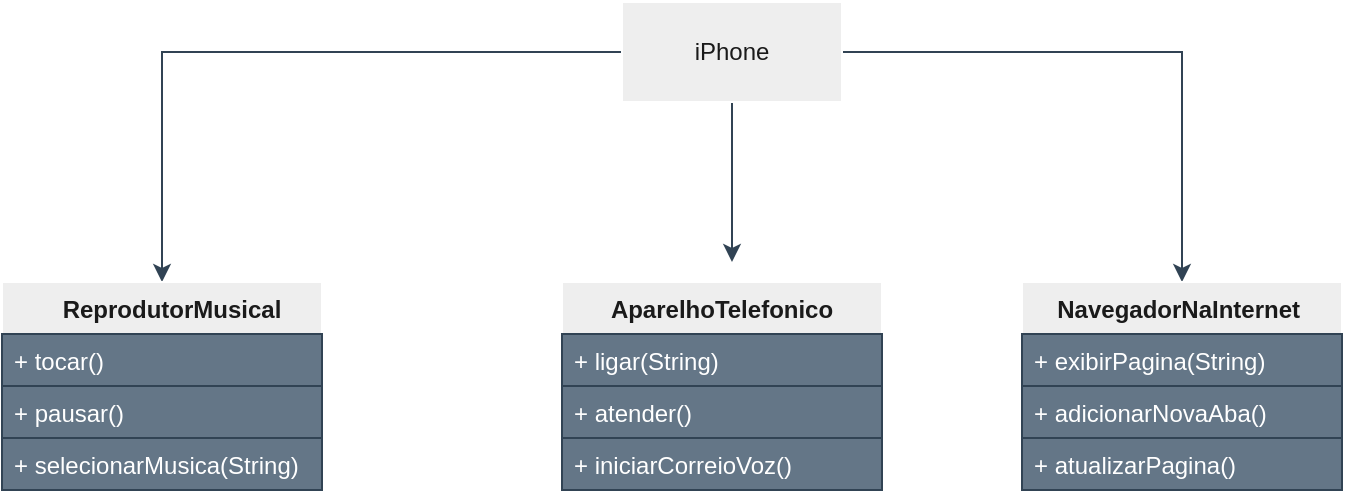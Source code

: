 <mxfile version="24.4.14" type="github">
  <diagram id="C5RBs43oDa-KdzZeNtuy" name="Page-1">
    <mxGraphModel dx="1434" dy="738" grid="1" gridSize="10" guides="1" tooltips="1" connect="1" arrows="1" fold="1" page="1" pageScale="1" pageWidth="827" pageHeight="1169" math="0" shadow="0">
      <root>
        <mxCell id="WIyWlLk6GJQsqaUBKTNV-0" />
        <mxCell id="WIyWlLk6GJQsqaUBKTNV-1" parent="WIyWlLk6GJQsqaUBKTNV-0" />
        <mxCell id="FdJjG2ThUeoRY3AigbnV-10" value="" style="edgeStyle=orthogonalEdgeStyle;rounded=0;orthogonalLoop=1;jettySize=auto;html=1;strokeColor=#314354;fontColor=#000000;entryX=0.5;entryY=0;entryDx=0;entryDy=0;labelBackgroundColor=#000000;fillColor=#647687;" edge="1" parent="WIyWlLk6GJQsqaUBKTNV-1" source="FdJjG2ThUeoRY3AigbnV-0" target="FdJjG2ThUeoRY3AigbnV-1">
          <mxGeometry relative="1" as="geometry" />
        </mxCell>
        <mxCell id="FdJjG2ThUeoRY3AigbnV-23" value="" style="edgeStyle=orthogonalEdgeStyle;rounded=0;orthogonalLoop=1;jettySize=auto;html=1;strokeColor=#314354;fontColor=#FFFFFF;entryX=0.5;entryY=0;entryDx=0;entryDy=0;fillColor=#647687;" edge="1" parent="WIyWlLk6GJQsqaUBKTNV-1" source="FdJjG2ThUeoRY3AigbnV-0" target="FdJjG2ThUeoRY3AigbnV-16">
          <mxGeometry relative="1" as="geometry">
            <mxPoint x="590" y="285" as="targetPoint" />
          </mxGeometry>
        </mxCell>
        <mxCell id="FdJjG2ThUeoRY3AigbnV-25" value="" style="edgeStyle=orthogonalEdgeStyle;rounded=0;orthogonalLoop=1;jettySize=auto;html=1;strokeColor=#314354;fontColor=#FFFFFF;fillColor=#647687;" edge="1" parent="WIyWlLk6GJQsqaUBKTNV-1" source="FdJjG2ThUeoRY3AigbnV-0">
          <mxGeometry relative="1" as="geometry">
            <mxPoint x="435" y="390" as="targetPoint" />
          </mxGeometry>
        </mxCell>
        <mxCell id="FdJjG2ThUeoRY3AigbnV-0" value="iPhone" style="html=1;whiteSpace=wrap;labelBackgroundColor=none;fillColor=#EEEEEE;strokeColor=#FFFFFF;fontColor=#1A1A1A;" vertex="1" parent="WIyWlLk6GJQsqaUBKTNV-1">
          <mxGeometry x="380" y="260" width="110" height="50" as="geometry" />
        </mxCell>
        <mxCell id="FdJjG2ThUeoRY3AigbnV-15" value="" style="edgeStyle=orthogonalEdgeStyle;rounded=0;orthogonalLoop=1;jettySize=auto;html=1;strokeColor=#FFFFFF;fontColor=#FFFFFF;" edge="1" parent="WIyWlLk6GJQsqaUBKTNV-1" source="FdJjG2ThUeoRY3AigbnV-1" target="FdJjG2ThUeoRY3AigbnV-11">
          <mxGeometry relative="1" as="geometry" />
        </mxCell>
        <mxCell id="FdJjG2ThUeoRY3AigbnV-1" value="&amp;nbsp; &amp;nbsp; &amp;nbsp;ReprodutorMusical&amp;nbsp;&amp;nbsp;" style="swimlane;fontStyle=1;align=center;verticalAlign=top;childLayout=stackLayout;horizontal=1;startSize=26;horizontalStack=0;resizeParent=1;resizeParentMax=0;resizeLast=0;collapsible=1;marginBottom=0;whiteSpace=wrap;html=1;strokeColor=#FFFFFF;fontColor=#1A1A1A;fillColor=#EEEEEE;" vertex="1" parent="WIyWlLk6GJQsqaUBKTNV-1">
          <mxGeometry x="70" y="400" width="160" height="104" as="geometry" />
        </mxCell>
        <mxCell id="FdJjG2ThUeoRY3AigbnV-2" value="+&amp;nbsp;tocar() " style="text;strokeColor=#314354;fillColor=#647687;align=left;verticalAlign=top;spacingLeft=4;spacingRight=4;overflow=hidden;rotatable=0;points=[[0,0.5],[1,0.5]];portConstraint=eastwest;whiteSpace=wrap;html=1;fontColor=#ffffff;" vertex="1" parent="FdJjG2ThUeoRY3AigbnV-1">
          <mxGeometry y="26" width="160" height="26" as="geometry" />
        </mxCell>
        <mxCell id="FdJjG2ThUeoRY3AigbnV-4" value="+ pausar()" style="text;strokeColor=#314354;fillColor=#647687;align=left;verticalAlign=top;spacingLeft=4;spacingRight=4;overflow=hidden;rotatable=0;points=[[0,0.5],[1,0.5]];portConstraint=eastwest;whiteSpace=wrap;html=1;fontColor=#ffffff;" vertex="1" parent="FdJjG2ThUeoRY3AigbnV-1">
          <mxGeometry y="52" width="160" height="26" as="geometry" />
        </mxCell>
        <mxCell id="FdJjG2ThUeoRY3AigbnV-7" value="+ selecionarMusica(String)" style="text;strokeColor=#314354;fillColor=#647687;align=left;verticalAlign=top;spacingLeft=4;spacingRight=4;overflow=hidden;rotatable=0;points=[[0,0.5],[1,0.5]];portConstraint=eastwest;whiteSpace=wrap;html=1;fontColor=#ffffff;" vertex="1" parent="FdJjG2ThUeoRY3AigbnV-1">
          <mxGeometry y="78" width="160" height="26" as="geometry" />
        </mxCell>
        <mxCell id="FdJjG2ThUeoRY3AigbnV-20" value="" style="edgeStyle=orthogonalEdgeStyle;rounded=0;orthogonalLoop=1;jettySize=auto;html=1;strokeColor=#FFFFFF;fontColor=#FFFFFF;" edge="1" parent="WIyWlLk6GJQsqaUBKTNV-1" source="FdJjG2ThUeoRY3AigbnV-11" target="FdJjG2ThUeoRY3AigbnV-16">
          <mxGeometry relative="1" as="geometry" />
        </mxCell>
        <mxCell id="FdJjG2ThUeoRY3AigbnV-11" value="AparelhoTelefonico" style="swimlane;fontStyle=1;align=center;verticalAlign=top;childLayout=stackLayout;horizontal=1;startSize=26;horizontalStack=0;resizeParent=1;resizeParentMax=0;resizeLast=0;collapsible=1;marginBottom=0;whiteSpace=wrap;html=1;strokeColor=#FFFFFF;fontColor=#1A1A1A;fillColor=#EEEEEE;" vertex="1" parent="WIyWlLk6GJQsqaUBKTNV-1">
          <mxGeometry x="350" y="400" width="160" height="104" as="geometry" />
        </mxCell>
        <mxCell id="FdJjG2ThUeoRY3AigbnV-12" value="+ ligar(String)&amp;nbsp;" style="text;strokeColor=#314354;fillColor=#647687;align=left;verticalAlign=top;spacingLeft=4;spacingRight=4;overflow=hidden;rotatable=0;points=[[0,0.5],[1,0.5]];portConstraint=eastwest;whiteSpace=wrap;html=1;fontColor=#ffffff;" vertex="1" parent="FdJjG2ThUeoRY3AigbnV-11">
          <mxGeometry y="26" width="160" height="26" as="geometry" />
        </mxCell>
        <mxCell id="FdJjG2ThUeoRY3AigbnV-13" value="+ atender()" style="text;strokeColor=#314354;fillColor=#647687;align=left;verticalAlign=top;spacingLeft=4;spacingRight=4;overflow=hidden;rotatable=0;points=[[0,0.5],[1,0.5]];portConstraint=eastwest;whiteSpace=wrap;html=1;fontColor=#ffffff;" vertex="1" parent="FdJjG2ThUeoRY3AigbnV-11">
          <mxGeometry y="52" width="160" height="26" as="geometry" />
        </mxCell>
        <mxCell id="FdJjG2ThUeoRY3AigbnV-14" value="+ iniciarCorreioVoz()" style="text;strokeColor=#314354;fillColor=#647687;align=left;verticalAlign=top;spacingLeft=4;spacingRight=4;overflow=hidden;rotatable=0;points=[[0,0.5],[1,0.5]];portConstraint=eastwest;whiteSpace=wrap;html=1;fontColor=#ffffff;" vertex="1" parent="FdJjG2ThUeoRY3AigbnV-11">
          <mxGeometry y="78" width="160" height="26" as="geometry" />
        </mxCell>
        <mxCell id="FdJjG2ThUeoRY3AigbnV-16" value="NavegadorNaInternet&amp;nbsp;" style="swimlane;fontStyle=1;align=center;verticalAlign=top;childLayout=stackLayout;horizontal=1;startSize=26;horizontalStack=0;resizeParent=1;resizeParentMax=0;resizeLast=0;collapsible=1;marginBottom=0;whiteSpace=wrap;html=1;strokeColor=#FFFFFF;fontColor=#1A1A1A;fillColor=#EEEEEE;" vertex="1" parent="WIyWlLk6GJQsqaUBKTNV-1">
          <mxGeometry x="580" y="400" width="160" height="104" as="geometry" />
        </mxCell>
        <mxCell id="FdJjG2ThUeoRY3AigbnV-17" value="+ exibirPagina(String)" style="text;strokeColor=#314354;fillColor=#647687;align=left;verticalAlign=top;spacingLeft=4;spacingRight=4;overflow=hidden;rotatable=0;points=[[0,0.5],[1,0.5]];portConstraint=eastwest;whiteSpace=wrap;html=1;fontColor=#ffffff;" vertex="1" parent="FdJjG2ThUeoRY3AigbnV-16">
          <mxGeometry y="26" width="160" height="26" as="geometry" />
        </mxCell>
        <mxCell id="FdJjG2ThUeoRY3AigbnV-18" value="+ adicionarNovaAba()" style="text;strokeColor=#314354;fillColor=#647687;align=left;verticalAlign=top;spacingLeft=4;spacingRight=4;overflow=hidden;rotatable=0;points=[[0,0.5],[1,0.5]];portConstraint=eastwest;whiteSpace=wrap;html=1;fontColor=#ffffff;" vertex="1" parent="FdJjG2ThUeoRY3AigbnV-16">
          <mxGeometry y="52" width="160" height="26" as="geometry" />
        </mxCell>
        <mxCell id="FdJjG2ThUeoRY3AigbnV-19" value="+ atualizarPagina()" style="text;strokeColor=#314354;fillColor=#647687;align=left;verticalAlign=top;spacingLeft=4;spacingRight=4;overflow=hidden;rotatable=0;points=[[0,0.5],[1,0.5]];portConstraint=eastwest;whiteSpace=wrap;html=1;fontColor=#ffffff;" vertex="1" parent="FdJjG2ThUeoRY3AigbnV-16">
          <mxGeometry y="78" width="160" height="26" as="geometry" />
        </mxCell>
      </root>
    </mxGraphModel>
  </diagram>
</mxfile>
